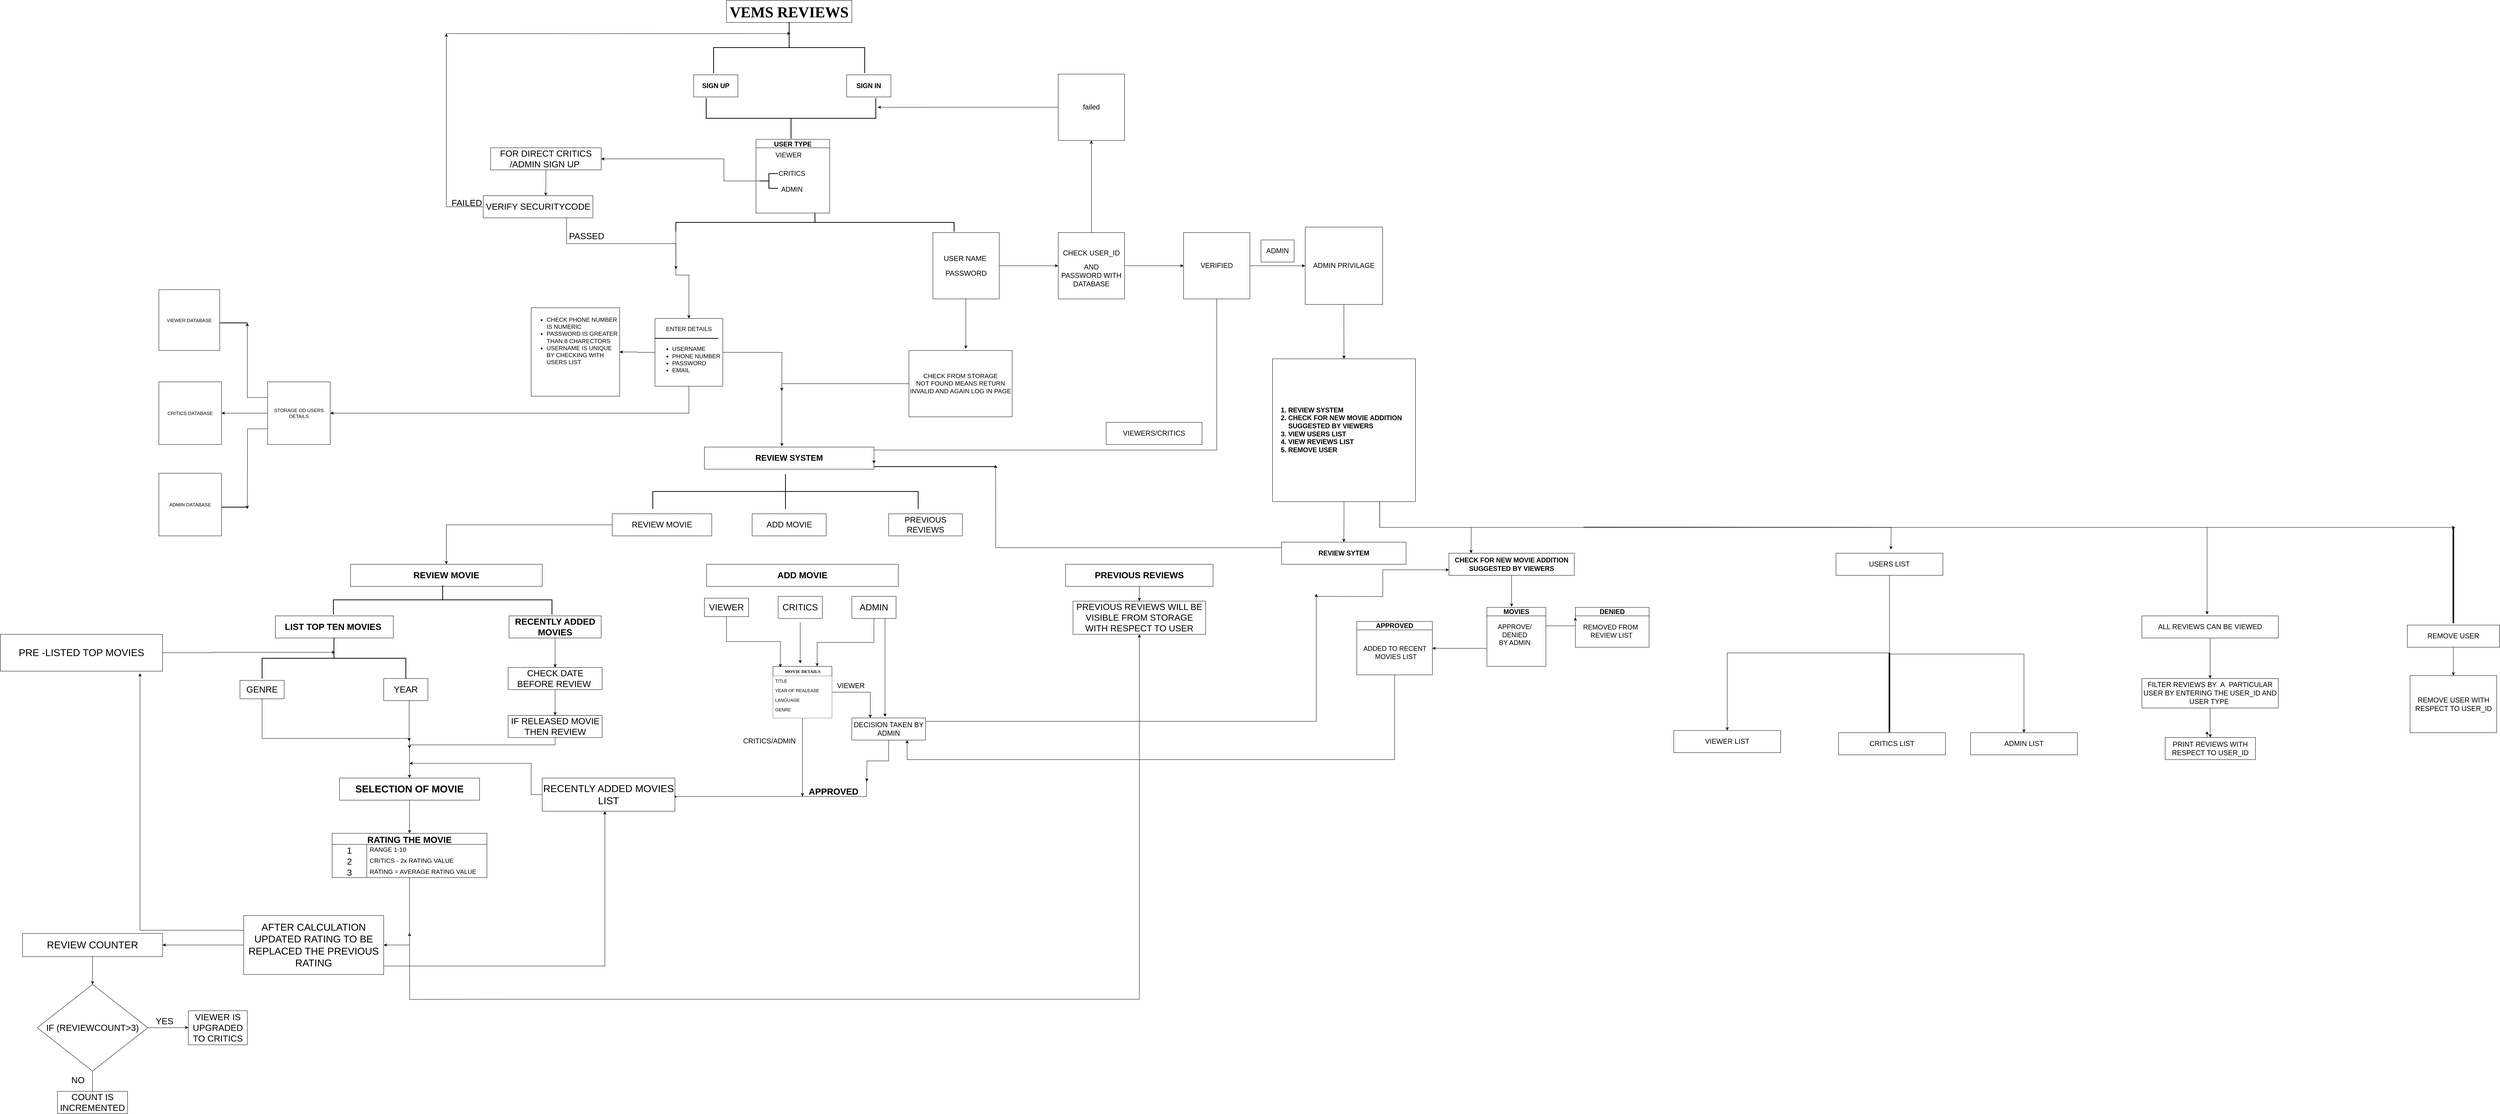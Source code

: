 <mxfile version="20.5.3" type="github">
  <diagram name="Page-1" id="9f46799a-70d6-7492-0946-bef42562c5a5">
    <mxGraphModel dx="12533" dy="7193" grid="1" gridSize="10" guides="1" tooltips="1" connect="1" arrows="1" fold="1" page="1" pageScale="1" pageWidth="1100" pageHeight="850" background="none" math="0" shadow="0">
      <root>
        <mxCell id="0" />
        <mxCell id="1" parent="0" />
        <mxCell id="SGyxiP2BheImtmJJFHSf-52" style="edgeStyle=orthogonalEdgeStyle;rounded=0;orthogonalLoop=1;jettySize=auto;html=1;entryX=0.25;entryY=0;entryDx=0;entryDy=0;fontSize=19;" edge="1" parent="1" source="78961159f06e98e8-56" target="SGyxiP2BheImtmJJFHSf-51">
          <mxGeometry relative="1" as="geometry" />
        </mxCell>
        <mxCell id="SGyxiP2BheImtmJJFHSf-59" style="edgeStyle=orthogonalEdgeStyle;rounded=0;orthogonalLoop=1;jettySize=auto;html=1;fontSize=19;" edge="1" parent="1" source="78961159f06e98e8-56">
          <mxGeometry relative="1" as="geometry">
            <mxPoint x="156" y="530" as="targetPoint" />
          </mxGeometry>
        </mxCell>
        <mxCell id="78961159f06e98e8-56" value="MOVIE DETAILS" style="swimlane;html=1;fontStyle=1;align=center;verticalAlign=top;childLayout=stackLayout;horizontal=1;startSize=26;horizontalStack=0;resizeParent=1;resizeLast=0;collapsible=1;marginBottom=0;swimlaneFillColor=#ffffff;rounded=0;shadow=0;comic=0;labelBackgroundColor=none;strokeWidth=1;fillColor=none;fontFamily=Verdana;fontSize=12" parent="1" vertex="1">
          <mxGeometry x="76" y="177" width="160" height="140" as="geometry" />
        </mxCell>
        <mxCell id="78961159f06e98e8-58" value="TITLE" style="text;html=1;align=left;verticalAlign=top;spacingLeft=4;spacingRight=4;whiteSpace=wrap;overflow=hidden;rotatable=0;points=[[0,0.5],[1,0.5]];portConstraint=eastwest;fillColor=default;" parent="78961159f06e98e8-56" vertex="1">
          <mxGeometry y="26" width="160" height="26" as="geometry" />
        </mxCell>
        <mxCell id="78961159f06e98e8-57" value="YEAR OF REALEASE" style="text;html=1;align=left;verticalAlign=top;spacingLeft=4;spacingRight=4;whiteSpace=wrap;overflow=hidden;rotatable=0;points=[[0,0.5],[1,0.5]];portConstraint=eastwest;fillColor=default;" parent="78961159f06e98e8-56" vertex="1">
          <mxGeometry y="52" width="160" height="26" as="geometry" />
        </mxCell>
        <mxCell id="78961159f06e98e8-59" value="LANGUAGE" style="text;html=1;align=left;verticalAlign=top;spacingLeft=4;spacingRight=4;whiteSpace=wrap;overflow=hidden;rotatable=0;points=[[0,0.5],[1,0.5]];portConstraint=eastwest;fillColor=default;" parent="78961159f06e98e8-56" vertex="1">
          <mxGeometry y="78" width="160" height="26" as="geometry" />
        </mxCell>
        <mxCell id="78961159f06e98e8-61" value="GENRE" style="text;html=1;align=left;verticalAlign=top;spacingLeft=4;spacingRight=4;whiteSpace=wrap;overflow=hidden;rotatable=0;points=[[0,0.5],[1,0.5]];portConstraint=eastwest;fillColor=default;" parent="78961159f06e98e8-56" vertex="1">
          <mxGeometry y="104" width="160" height="36" as="geometry" />
        </mxCell>
        <mxCell id="sYFY0Qu50lyam46HtcYW-1" value="&lt;font face=&quot;Times New Roman&quot;&gt;&lt;span style=&quot;font-size: 46px;&quot;&gt;&lt;b style=&quot;font-size: 41px;&quot;&gt;VEMS REVIEWS&lt;/b&gt;&lt;/span&gt;&lt;/font&gt;" style="rounded=0;whiteSpace=wrap;html=1;" parent="1" vertex="1">
          <mxGeometry x="-50" y="-1630" width="340" height="60" as="geometry" />
        </mxCell>
        <mxCell id="7-WyZozxblj0V6aCR82g-1" value="&lt;h2&gt;SIGN UP&lt;/h2&gt;" style="rounded=0;whiteSpace=wrap;html=1;" parent="1" vertex="1">
          <mxGeometry x="-139" y="-1428" width="120" height="60" as="geometry" />
        </mxCell>
        <mxCell id="7-WyZozxblj0V6aCR82g-2" value="&lt;b&gt;&lt;font style=&quot;font-size: 18px;&quot;&gt;SIGN IN&lt;/font&gt;&lt;/b&gt;" style="rounded=0;whiteSpace=wrap;html=1;" parent="1" vertex="1">
          <mxGeometry x="276" y="-1428" width="120" height="60" as="geometry" />
        </mxCell>
        <mxCell id="KuA1bhgB0br6CfQzRi4M-9" value="" style="edgeStyle=orthogonalEdgeStyle;rounded=0;orthogonalLoop=1;jettySize=auto;html=1;" parent="1" source="7-WyZozxblj0V6aCR82g-3" target="KuA1bhgB0br6CfQzRi4M-8" edge="1">
          <mxGeometry relative="1" as="geometry" />
        </mxCell>
        <mxCell id="KuA1bhgB0br6CfQzRi4M-63" style="edgeStyle=orthogonalEdgeStyle;rounded=0;orthogonalLoop=1;jettySize=auto;html=1;fontFamily=Helvetica;fontSize=24;" parent="1" source="7-WyZozxblj0V6aCR82g-3" edge="1">
          <mxGeometry relative="1" as="geometry">
            <mxPoint x="100" y="-570" as="targetPoint" />
          </mxGeometry>
        </mxCell>
        <mxCell id="SGyxiP2BheImtmJJFHSf-80" style="edgeStyle=orthogonalEdgeStyle;rounded=0;orthogonalLoop=1;jettySize=auto;html=1;exitX=0.5;exitY=1;exitDx=0;exitDy=0;fontSize=19;" edge="1" parent="1" source="7-WyZozxblj0V6aCR82g-3" target="SGyxiP2BheImtmJJFHSf-79">
          <mxGeometry relative="1" as="geometry" />
        </mxCell>
        <mxCell id="7-WyZozxblj0V6aCR82g-3" value="&lt;font style=&quot;font-size: 16px;&quot;&gt;ENTER DETAILS&lt;br&gt;&lt;br&gt;&lt;/font&gt;&lt;div style=&quot;text-align: left; font-size: 16px;&quot;&gt;&lt;ul style=&quot;&quot;&gt;&lt;li style=&quot;&quot;&gt;&lt;span style=&quot;background-color: initial;&quot;&gt;&lt;font style=&quot;font-size: 16px;&quot;&gt;USERNAME&lt;/font&gt;&lt;/span&gt;&lt;/li&gt;&lt;li style=&quot;&quot;&gt;&lt;span style=&quot;background-color: initial;&quot;&gt;&lt;font style=&quot;font-size: 16px;&quot;&gt;PHONE NUMBER&lt;/font&gt;&lt;/span&gt;&lt;/li&gt;&lt;li style=&quot;&quot;&gt;&lt;span style=&quot;background-color: initial;&quot;&gt;&lt;font style=&quot;font-size: 16px;&quot;&gt;PASSWORD&lt;/font&gt;&lt;/span&gt;&lt;/li&gt;&lt;li style=&quot;&quot;&gt;&lt;span style=&quot;background-color: initial;&quot;&gt;&lt;font style=&quot;font-size: 16px;&quot;&gt;EMAIL&lt;/font&gt;&lt;/span&gt;&lt;/li&gt;&lt;/ul&gt;&lt;/div&gt;" style="whiteSpace=wrap;html=1;aspect=fixed;fontSize=13;" parent="1" vertex="1">
          <mxGeometry x="-244" y="-767" width="184" height="184" as="geometry" />
        </mxCell>
        <mxCell id="7-WyZozxblj0V6aCR82g-6" value="" style="edgeStyle=orthogonalEdgeStyle;rounded=0;orthogonalLoop=1;jettySize=auto;html=1;fontSize=13;entryX=0.551;entryY=-0.027;entryDx=0;entryDy=0;entryPerimeter=0;" parent="1" source="7-WyZozxblj0V6aCR82g-4" target="7-WyZozxblj0V6aCR82g-7" edge="1">
          <mxGeometry relative="1" as="geometry">
            <mxPoint x="390" y="-475" as="targetPoint" />
            <Array as="points">
              <mxPoint x="600" y="-707" />
            </Array>
          </mxGeometry>
        </mxCell>
        <mxCell id="SGyxiP2BheImtmJJFHSf-2" style="edgeStyle=orthogonalEdgeStyle;rounded=0;orthogonalLoop=1;jettySize=auto;html=1;exitX=1;exitY=0.5;exitDx=0;exitDy=0;" edge="1" parent="1" source="7-WyZozxblj0V6aCR82g-4" target="SGyxiP2BheImtmJJFHSf-1">
          <mxGeometry relative="1" as="geometry" />
        </mxCell>
        <mxCell id="7-WyZozxblj0V6aCR82g-4" value="&lt;h2&gt;&lt;span style=&quot;font-weight: normal;&quot;&gt;USER NAME&amp;nbsp;&lt;/span&gt;&lt;/h2&gt;&lt;h2&gt;&lt;span style=&quot;font-weight: normal;&quot;&gt;PASSWORD&lt;/span&gt;&lt;/h2&gt;" style="whiteSpace=wrap;html=1;aspect=fixed;fontSize=13;labelPosition=center;verticalLabelPosition=middle;align=center;verticalAlign=middle;" parent="1" vertex="1">
          <mxGeometry x="510" y="-1000" width="180" height="180" as="geometry" />
        </mxCell>
        <mxCell id="KuA1bhgB0br6CfQzRi4M-61" style="edgeStyle=orthogonalEdgeStyle;rounded=0;orthogonalLoop=1;jettySize=auto;html=1;exitX=0;exitY=0.5;exitDx=0;exitDy=0;fontFamily=Helvetica;fontSize=24;" parent="1" source="7-WyZozxblj0V6aCR82g-7" edge="1">
          <mxGeometry relative="1" as="geometry">
            <mxPoint x="100" y="-420" as="targetPoint" />
            <Array as="points">
              <mxPoint x="100" y="-590" />
              <mxPoint x="100" y="-420" />
            </Array>
          </mxGeometry>
        </mxCell>
        <mxCell id="7-WyZozxblj0V6aCR82g-7" value="&lt;font style=&quot;font-size: 17px;&quot;&gt;CHECK FROM STORAGE&lt;br&gt;NOT FOUND MEANS RETURN INVALID AND AGAIN LOG IN PAGE&lt;/font&gt;" style="rounded=0;whiteSpace=wrap;html=1;fontSize=13;" parent="1" vertex="1">
          <mxGeometry x="445" y="-680" width="280" height="180" as="geometry" />
        </mxCell>
        <mxCell id="7-WyZozxblj0V6aCR82g-17" value="&lt;b&gt;&lt;font style=&quot;font-size: 24px;&quot;&gt;ADD MOVIE&lt;/font&gt;&lt;/b&gt;" style="rounded=0;whiteSpace=wrap;html=1;" parent="1" vertex="1">
          <mxGeometry x="-104" y="-100" width="520" height="60" as="geometry" />
        </mxCell>
        <mxCell id="KuA1bhgB0br6CfQzRi4M-30" style="edgeStyle=orthogonalEdgeStyle;rounded=0;orthogonalLoop=1;jettySize=auto;html=1;exitX=0.5;exitY=1;exitDx=0;exitDy=0;entryX=0.126;entryY=0.017;entryDx=0;entryDy=0;entryPerimeter=0;fontFamily=Helvetica;fontSize=22;" parent="1" source="7-WyZozxblj0V6aCR82g-18" target="78961159f06e98e8-56" edge="1">
          <mxGeometry relative="1" as="geometry" />
        </mxCell>
        <mxCell id="7-WyZozxblj0V6aCR82g-18" value="VIEWER" style="rounded=0;whiteSpace=wrap;html=1;fontSize=24;" parent="1" vertex="1">
          <mxGeometry x="-110" y="-8" width="120" height="50" as="geometry" />
        </mxCell>
        <mxCell id="7-WyZozxblj0V6aCR82g-45" value="USER TYPE" style="swimlane;fontSize=18;" parent="1" vertex="1">
          <mxGeometry x="30" y="-1253" width="200" height="200" as="geometry" />
        </mxCell>
        <mxCell id="7-WyZozxblj0V6aCR82g-47" value="VIEWER" style="text;html=1;align=center;verticalAlign=middle;resizable=0;points=[];autosize=1;strokeColor=none;fillColor=none;fontSize=18;" parent="7-WyZozxblj0V6aCR82g-45" vertex="1">
          <mxGeometry x="43" y="23" width="90" height="40" as="geometry" />
        </mxCell>
        <mxCell id="7-WyZozxblj0V6aCR82g-48" value="CRITICS&lt;br&gt;&lt;br&gt;ADMIN" style="text;html=1;align=center;verticalAlign=middle;resizable=0;points=[];autosize=1;strokeColor=none;fillColor=none;fontSize=18;" parent="7-WyZozxblj0V6aCR82g-45" vertex="1">
          <mxGeometry x="47" y="75" width="100" height="80" as="geometry" />
        </mxCell>
        <mxCell id="KuA1bhgB0br6CfQzRi4M-170" value="" style="strokeWidth=2;html=1;shape=mxgraph.flowchart.annotation_2;align=left;labelPosition=right;pointerEvents=1;fontFamily=Helvetica;fontSize=24;" parent="7-WyZozxblj0V6aCR82g-45" vertex="1">
          <mxGeometry x="10" y="93" width="50" height="40" as="geometry" />
        </mxCell>
        <mxCell id="KuA1bhgB0br6CfQzRi4M-3" value="" style="strokeWidth=2;html=1;shape=mxgraph.flowchart.annotation_2;align=left;labelPosition=right;pointerEvents=1;rotation=90;" parent="1" vertex="1">
          <mxGeometry x="50.5" y="-1707" width="139" height="410" as="geometry" />
        </mxCell>
        <mxCell id="KuA1bhgB0br6CfQzRi4M-7" value="" style="line;strokeWidth=2;html=1;" parent="1" vertex="1">
          <mxGeometry x="-245" y="-718" width="173" height="10" as="geometry" />
        </mxCell>
        <mxCell id="KuA1bhgB0br6CfQzRi4M-8" value="&lt;ul style=&quot;font-size: 16px;&quot;&gt;&lt;li&gt;CHECK PHONE NUMBER IS NUMERIC&lt;/li&gt;&lt;li&gt;PASSWORD IS GREATER THAN 8 CHARECTORS&lt;/li&gt;&lt;li&gt;USERNAME IS UNIQUE BY CHECKING WITH USERS LIST&lt;/li&gt;&lt;/ul&gt;" style="whiteSpace=wrap;html=1;aspect=fixed;fontSize=13;align=left;verticalAlign=top;" parent="1" vertex="1">
          <mxGeometry x="-580" y="-796" width="240" height="240" as="geometry" />
        </mxCell>
        <mxCell id="KuA1bhgB0br6CfQzRi4M-12" value="&lt;font style=&quot;font-size: 22px;&quot;&gt;&lt;b&gt;REVIEW SYSTEM&lt;/b&gt;&lt;/font&gt;" style="rounded=0;whiteSpace=wrap;html=1;fontFamily=Helvetica;" parent="1" vertex="1">
          <mxGeometry x="-110" y="-418" width="460" height="60" as="geometry" />
        </mxCell>
        <mxCell id="KuA1bhgB0br6CfQzRi4M-13" value="PREVIOUS REVIEWS" style="rounded=0;whiteSpace=wrap;html=1;fontFamily=Helvetica;fontSize=22;" parent="1" vertex="1">
          <mxGeometry x="390" y="-237" width="200" height="60" as="geometry" />
        </mxCell>
        <mxCell id="KuA1bhgB0br6CfQzRi4M-14" value="ADD MOVIE" style="rounded=0;whiteSpace=wrap;html=1;fontFamily=Helvetica;fontSize=22;" parent="1" vertex="1">
          <mxGeometry x="19.5" y="-237" width="201" height="60" as="geometry" />
        </mxCell>
        <mxCell id="KuA1bhgB0br6CfQzRi4M-66" style="edgeStyle=orthogonalEdgeStyle;rounded=0;orthogonalLoop=1;jettySize=auto;html=1;entryX=0.5;entryY=0;entryDx=0;entryDy=0;fontFamily=Helvetica;fontSize=24;" parent="1" source="KuA1bhgB0br6CfQzRi4M-15" target="KuA1bhgB0br6CfQzRi4M-51" edge="1">
          <mxGeometry relative="1" as="geometry" />
        </mxCell>
        <mxCell id="KuA1bhgB0br6CfQzRi4M-15" value="REVIEW MOVIE" style="rounded=0;whiteSpace=wrap;html=1;fontFamily=Helvetica;fontSize=22;" parent="1" vertex="1">
          <mxGeometry x="-360" y="-237" width="270" height="60" as="geometry" />
        </mxCell>
        <mxCell id="KuA1bhgB0br6CfQzRi4M-29" style="edgeStyle=orthogonalEdgeStyle;rounded=0;orthogonalLoop=1;jettySize=auto;html=1;fontFamily=Helvetica;fontSize=22;" parent="1" edge="1">
          <mxGeometry relative="1" as="geometry">
            <mxPoint x="150" y="57" as="sourcePoint" />
            <mxPoint x="150" y="169" as="targetPoint" />
          </mxGeometry>
        </mxCell>
        <mxCell id="KuA1bhgB0br6CfQzRi4M-22" value="CRITICS" style="whiteSpace=wrap;html=1;fontSize=24;rounded=0;" parent="1" vertex="1">
          <mxGeometry x="90" y="-13" width="120" height="60" as="geometry" />
        </mxCell>
        <mxCell id="KuA1bhgB0br6CfQzRi4M-31" style="edgeStyle=orthogonalEdgeStyle;rounded=0;orthogonalLoop=1;jettySize=auto;html=1;exitX=0.5;exitY=1;exitDx=0;exitDy=0;entryX=0.75;entryY=0;entryDx=0;entryDy=0;fontFamily=Helvetica;fontSize=22;" parent="1" source="KuA1bhgB0br6CfQzRi4M-24" target="78961159f06e98e8-56" edge="1">
          <mxGeometry relative="1" as="geometry" />
        </mxCell>
        <mxCell id="KuA1bhgB0br6CfQzRi4M-35" style="edgeStyle=orthogonalEdgeStyle;rounded=0;orthogonalLoop=1;jettySize=auto;html=1;exitX=0.75;exitY=1;exitDx=0;exitDy=0;fontFamily=Helvetica;fontSize=22;" parent="1" source="KuA1bhgB0br6CfQzRi4M-24" edge="1">
          <mxGeometry relative="1" as="geometry">
            <mxPoint x="380" y="85" as="sourcePoint" />
            <mxPoint x="380" y="314" as="targetPoint" />
          </mxGeometry>
        </mxCell>
        <mxCell id="KuA1bhgB0br6CfQzRi4M-24" value="ADMIN" style="whiteSpace=wrap;html=1;fontSize=24;rounded=0;" parent="1" vertex="1">
          <mxGeometry x="290" y="-13" width="120" height="60" as="geometry" />
        </mxCell>
        <mxCell id="KuA1bhgB0br6CfQzRi4M-128" style="edgeStyle=orthogonalEdgeStyle;rounded=0;orthogonalLoop=1;jettySize=auto;html=1;exitX=0.5;exitY=1;exitDx=0;exitDy=0;fontFamily=Helvetica;fontSize=27;entryX=1;entryY=0.5;entryDx=0;entryDy=0;" parent="1" target="KuA1bhgB0br6CfQzRi4M-102" edge="1">
          <mxGeometry relative="1" as="geometry">
            <mxPoint x="-140" y="490" as="targetPoint" />
            <Array as="points">
              <mxPoint x="330" y="530" />
              <mxPoint x="-190" y="530" />
            </Array>
            <mxPoint x="330" y="482" as="sourcePoint" />
          </mxGeometry>
        </mxCell>
        <mxCell id="KuA1bhgB0br6CfQzRi4M-45" value="APPROVED" style="text;strokeColor=none;fillColor=none;html=1;fontSize=24;fontStyle=1;verticalAlign=middle;align=center;fontFamily=Helvetica;" parent="1" vertex="1">
          <mxGeometry x="190" y="497" width="100" height="40" as="geometry" />
        </mxCell>
        <mxCell id="KuA1bhgB0br6CfQzRi4M-51" value="&lt;span style=&quot;font-size: 24px;&quot;&gt;&lt;b&gt;REVIEW MOVIE&lt;/b&gt;&lt;/span&gt;" style="rounded=0;whiteSpace=wrap;html=1;" parent="1" vertex="1">
          <mxGeometry x="-1070" y="-100" width="520" height="60" as="geometry" />
        </mxCell>
        <mxCell id="KuA1bhgB0br6CfQzRi4M-93" style="edgeStyle=orthogonalEdgeStyle;rounded=0;orthogonalLoop=1;jettySize=auto;html=1;exitX=0.5;exitY=1;exitDx=0;exitDy=0;entryX=0.5;entryY=0;entryDx=0;entryDy=0;fontFamily=Helvetica;fontSize=27;" parent="1" source="KuA1bhgB0br6CfQzRi4M-52" target="KuA1bhgB0br6CfQzRi4M-92" edge="1">
          <mxGeometry relative="1" as="geometry" />
        </mxCell>
        <mxCell id="KuA1bhgB0br6CfQzRi4M-52" value="GENRE" style="rounded=0;whiteSpace=wrap;html=1;fontSize=24;" parent="1" vertex="1">
          <mxGeometry x="-1370" y="215" width="120" height="50" as="geometry" />
        </mxCell>
        <mxCell id="KuA1bhgB0br6CfQzRi4M-95" style="edgeStyle=orthogonalEdgeStyle;rounded=0;orthogonalLoop=1;jettySize=auto;html=1;exitX=0.5;exitY=1;exitDx=0;exitDy=0;fontFamily=Helvetica;fontSize=27;" parent="1" edge="1">
          <mxGeometry relative="1" as="geometry">
            <mxPoint x="-911" y="270" as="sourcePoint" />
            <mxPoint x="-911" y="380" as="targetPoint" />
          </mxGeometry>
        </mxCell>
        <mxCell id="KuA1bhgB0br6CfQzRi4M-53" value="YEAR" style="whiteSpace=wrap;html=1;fontSize=24;rounded=0;" parent="1" vertex="1">
          <mxGeometry x="-980" y="210" width="120" height="60" as="geometry" />
        </mxCell>
        <mxCell id="KuA1bhgB0br6CfQzRi4M-69" value="" style="edgeStyle=orthogonalEdgeStyle;rounded=0;orthogonalLoop=1;jettySize=auto;html=1;fontFamily=Helvetica;fontSize=24;" parent="1" source="KuA1bhgB0br6CfQzRi4M-54" target="KuA1bhgB0br6CfQzRi4M-68" edge="1">
          <mxGeometry relative="1" as="geometry" />
        </mxCell>
        <mxCell id="KuA1bhgB0br6CfQzRi4M-54" value="&lt;b&gt;RECENTLY ADDED MOVIES&lt;/b&gt;" style="whiteSpace=wrap;html=1;fontSize=24;rounded=0;" parent="1" vertex="1">
          <mxGeometry x="-640" y="40" width="250" height="60" as="geometry" />
        </mxCell>
        <mxCell id="KuA1bhgB0br6CfQzRi4M-55" value="&lt;font size=&quot;1&quot; style=&quot;&quot;&gt;&lt;b style=&quot;font-size: 24px;&quot;&gt;LIST TOP TEN MOVIES&amp;nbsp;&lt;/b&gt;&lt;/font&gt;" style="rounded=0;whiteSpace=wrap;html=1;fontFamily=Helvetica;fontSize=18;align=center;" parent="1" vertex="1">
          <mxGeometry x="-1274" y="40" width="320" height="60" as="geometry" />
        </mxCell>
        <mxCell id="KuA1bhgB0br6CfQzRi4M-56" value="" style="strokeWidth=2;html=1;shape=mxgraph.flowchart.annotation_2;align=left;labelPosition=right;pointerEvents=1;fontFamily=Helvetica;fontSize=24;rotation=90;" parent="1" vertex="1">
          <mxGeometry x="-1170" y="-40" width="110" height="390" as="geometry" />
        </mxCell>
        <mxCell id="KuA1bhgB0br6CfQzRi4M-57" value="" style="strokeWidth=2;html=1;shape=mxgraph.flowchart.annotation_2;align=left;labelPosition=right;pointerEvents=1;fontFamily=Helvetica;fontSize=24;rotation=-90;" parent="1" vertex="1">
          <mxGeometry x="70" y="-1540" width="110" height="460" as="geometry" />
        </mxCell>
        <mxCell id="KuA1bhgB0br6CfQzRi4M-160" style="edgeStyle=orthogonalEdgeStyle;rounded=0;orthogonalLoop=1;jettySize=auto;html=1;exitX=1;exitY=1;exitDx=0;exitDy=0;exitPerimeter=0;entryX=0.5;entryY=0;entryDx=0;entryDy=0;shadow=0;fontFamily=Helvetica;fontSize=24;" parent="1" source="KuA1bhgB0br6CfQzRi4M-59" target="7-WyZozxblj0V6aCR82g-3" edge="1">
          <mxGeometry relative="1" as="geometry" />
        </mxCell>
        <mxCell id="KuA1bhgB0br6CfQzRi4M-59" value="" style="strokeWidth=2;html=1;shape=mxgraph.flowchart.annotation_2;align=left;labelPosition=right;pointerEvents=1;fontFamily=Helvetica;fontSize=24;rotation=90;" parent="1" vertex="1">
          <mxGeometry x="165" y="-1405" width="50" height="755" as="geometry" />
        </mxCell>
        <mxCell id="KuA1bhgB0br6CfQzRi4M-64" value="" style="strokeWidth=2;html=1;shape=mxgraph.flowchart.annotation_2;align=left;labelPosition=right;pointerEvents=1;fontFamily=Helvetica;fontSize=24;rotation=90;" parent="1" vertex="1">
          <mxGeometry x="62.5" y="-657.5" width="95" height="720" as="geometry" />
        </mxCell>
        <mxCell id="KuA1bhgB0br6CfQzRi4M-65" value="" style="line;strokeWidth=2;direction=south;html=1;fontFamily=Helvetica;fontSize=24;" parent="1" vertex="1">
          <mxGeometry x="105" y="-310" width="10" height="60" as="geometry" />
        </mxCell>
        <mxCell id="KuA1bhgB0br6CfQzRi4M-67" value="" style="strokeWidth=2;html=1;shape=mxgraph.flowchart.annotation_2;align=left;labelPosition=right;pointerEvents=1;fontFamily=Helvetica;fontSize=24;rotation=90;" parent="1" vertex="1">
          <mxGeometry x="-860" y="-300" width="80" height="593" as="geometry" />
        </mxCell>
        <mxCell id="KuA1bhgB0br6CfQzRi4M-71" value="" style="edgeStyle=orthogonalEdgeStyle;rounded=0;orthogonalLoop=1;jettySize=auto;html=1;fontFamily=Helvetica;fontSize=24;" parent="1" source="KuA1bhgB0br6CfQzRi4M-68" target="KuA1bhgB0br6CfQzRi4M-70" edge="1">
          <mxGeometry relative="1" as="geometry" />
        </mxCell>
        <mxCell id="KuA1bhgB0br6CfQzRi4M-68" value="CHECK DATE BEFORE REVIEW&amp;nbsp;" style="whiteSpace=wrap;html=1;fontSize=24;rounded=0;" parent="1" vertex="1">
          <mxGeometry x="-642.5" y="180" width="255" height="60" as="geometry" />
        </mxCell>
        <mxCell id="KuA1bhgB0br6CfQzRi4M-97" style="edgeStyle=orthogonalEdgeStyle;rounded=0;orthogonalLoop=1;jettySize=auto;html=1;exitX=0.5;exitY=1;exitDx=0;exitDy=0;fontFamily=Helvetica;fontSize=27;" parent="1" source="KuA1bhgB0br6CfQzRi4M-70" edge="1">
          <mxGeometry relative="1" as="geometry">
            <mxPoint x="-910" y="400" as="targetPoint" />
            <Array as="points">
              <mxPoint x="-515" y="390" />
              <mxPoint x="-910" y="390" />
            </Array>
          </mxGeometry>
        </mxCell>
        <mxCell id="KuA1bhgB0br6CfQzRi4M-70" value="IF RELEASED MOVIE THEN REVIEW" style="whiteSpace=wrap;html=1;fontSize=24;rounded=0;" parent="1" vertex="1">
          <mxGeometry x="-642.5" y="310" width="255" height="60" as="geometry" />
        </mxCell>
        <mxCell id="KuA1bhgB0br6CfQzRi4M-114" style="edgeStyle=orthogonalEdgeStyle;rounded=0;orthogonalLoop=1;jettySize=auto;html=1;fontFamily=Helvetica;fontSize=27;entryX=1;entryY=0.5;entryDx=0;entryDy=0;" parent="1" source="KuA1bhgB0br6CfQzRi4M-82" target="KuA1bhgB0br6CfQzRi4M-103" edge="1">
          <mxGeometry relative="1" as="geometry">
            <mxPoint x="-960" y="980" as="targetPoint" />
          </mxGeometry>
        </mxCell>
        <mxCell id="KuA1bhgB0br6CfQzRi4M-82" value="RATING THE MOVIE" style="shape=table;startSize=30;container=1;collapsible=0;childLayout=tableLayout;fixedRows=1;rowLines=0;fontStyle=1;fontFamily=Helvetica;fontSize=24;" parent="1" vertex="1">
          <mxGeometry x="-1120" y="630" width="420" height="120" as="geometry" />
        </mxCell>
        <mxCell id="KuA1bhgB0br6CfQzRi4M-83" value="" style="shape=tableRow;horizontal=0;startSize=0;swimlaneHead=0;swimlaneBody=0;top=0;left=0;bottom=0;right=0;collapsible=0;dropTarget=0;fillColor=none;points=[[0,0.5],[1,0.5]];portConstraint=eastwest;fontFamily=Helvetica;fontSize=24;" parent="KuA1bhgB0br6CfQzRi4M-82" vertex="1">
          <mxGeometry y="30" width="420" height="30" as="geometry" />
        </mxCell>
        <mxCell id="KuA1bhgB0br6CfQzRi4M-84" value="1" style="shape=partialRectangle;html=1;whiteSpace=wrap;connectable=0;fillColor=none;top=0;left=0;bottom=0;right=0;overflow=hidden;pointerEvents=1;fontFamily=Helvetica;fontSize=24;" parent="KuA1bhgB0br6CfQzRi4M-83" vertex="1">
          <mxGeometry width="94" height="30" as="geometry">
            <mxRectangle width="94" height="30" as="alternateBounds" />
          </mxGeometry>
        </mxCell>
        <mxCell id="KuA1bhgB0br6CfQzRi4M-85" value="RANGE 1-10" style="shape=partialRectangle;html=1;whiteSpace=wrap;connectable=0;fillColor=none;top=0;left=0;bottom=0;right=0;align=left;spacingLeft=6;overflow=hidden;fontFamily=Helvetica;fontSize=17;" parent="KuA1bhgB0br6CfQzRi4M-83" vertex="1">
          <mxGeometry x="94" width="326" height="30" as="geometry">
            <mxRectangle width="326" height="30" as="alternateBounds" />
          </mxGeometry>
        </mxCell>
        <mxCell id="KuA1bhgB0br6CfQzRi4M-86" value="" style="shape=tableRow;horizontal=0;startSize=0;swimlaneHead=0;swimlaneBody=0;top=0;left=0;bottom=0;right=0;collapsible=0;dropTarget=0;fillColor=none;points=[[0,0.5],[1,0.5]];portConstraint=eastwest;fontFamily=Helvetica;fontSize=24;" parent="KuA1bhgB0br6CfQzRi4M-82" vertex="1">
          <mxGeometry y="60" width="420" height="30" as="geometry" />
        </mxCell>
        <mxCell id="KuA1bhgB0br6CfQzRi4M-87" value="2" style="shape=partialRectangle;html=1;whiteSpace=wrap;connectable=0;fillColor=none;top=0;left=0;bottom=0;right=0;overflow=hidden;fontFamily=Helvetica;fontSize=24;" parent="KuA1bhgB0br6CfQzRi4M-86" vertex="1">
          <mxGeometry width="94" height="30" as="geometry">
            <mxRectangle width="94" height="30" as="alternateBounds" />
          </mxGeometry>
        </mxCell>
        <mxCell id="KuA1bhgB0br6CfQzRi4M-88" value="CRITICS - 2x RATING VALUE" style="shape=partialRectangle;html=1;whiteSpace=wrap;connectable=0;fillColor=none;top=0;left=0;bottom=0;right=0;align=left;spacingLeft=6;overflow=hidden;fontFamily=Helvetica;fontSize=17;" parent="KuA1bhgB0br6CfQzRi4M-86" vertex="1">
          <mxGeometry x="94" width="326" height="30" as="geometry">
            <mxRectangle width="326" height="30" as="alternateBounds" />
          </mxGeometry>
        </mxCell>
        <mxCell id="KuA1bhgB0br6CfQzRi4M-89" value="" style="shape=tableRow;horizontal=0;startSize=0;swimlaneHead=0;swimlaneBody=0;top=0;left=0;bottom=0;right=0;collapsible=0;dropTarget=0;fillColor=none;points=[[0,0.5],[1,0.5]];portConstraint=eastwest;fontFamily=Helvetica;fontSize=24;" parent="KuA1bhgB0br6CfQzRi4M-82" vertex="1">
          <mxGeometry y="90" width="420" height="30" as="geometry" />
        </mxCell>
        <mxCell id="KuA1bhgB0br6CfQzRi4M-90" value="3" style="shape=partialRectangle;html=1;whiteSpace=wrap;connectable=0;fillColor=none;top=0;left=0;bottom=0;right=0;overflow=hidden;fontFamily=Helvetica;fontSize=24;" parent="KuA1bhgB0br6CfQzRi4M-89" vertex="1">
          <mxGeometry width="94" height="30" as="geometry">
            <mxRectangle width="94" height="30" as="alternateBounds" />
          </mxGeometry>
        </mxCell>
        <mxCell id="KuA1bhgB0br6CfQzRi4M-91" value="RATING = AVERAGE RATING VALUE" style="shape=partialRectangle;html=1;whiteSpace=wrap;connectable=0;fillColor=none;top=0;left=0;bottom=0;right=0;align=left;spacingLeft=6;overflow=hidden;fontFamily=Helvetica;fontSize=17;" parent="KuA1bhgB0br6CfQzRi4M-89" vertex="1">
          <mxGeometry x="94" width="326" height="30" as="geometry">
            <mxRectangle width="326" height="30" as="alternateBounds" />
          </mxGeometry>
        </mxCell>
        <mxCell id="KuA1bhgB0br6CfQzRi4M-98" style="edgeStyle=orthogonalEdgeStyle;rounded=0;orthogonalLoop=1;jettySize=auto;html=1;exitX=0.5;exitY=1;exitDx=0;exitDy=0;entryX=0.5;entryY=0;entryDx=0;entryDy=0;fontFamily=Helvetica;fontSize=27;" parent="1" source="KuA1bhgB0br6CfQzRi4M-92" target="KuA1bhgB0br6CfQzRi4M-82" edge="1">
          <mxGeometry relative="1" as="geometry" />
        </mxCell>
        <mxCell id="KuA1bhgB0br6CfQzRi4M-92" value="&lt;b&gt;&lt;font style=&quot;font-size: 27px;&quot;&gt;SELECTION OF MOVIE&lt;/font&gt;&lt;/b&gt;" style="rounded=0;whiteSpace=wrap;html=1;fontFamily=Helvetica;fontSize=19;" parent="1" vertex="1">
          <mxGeometry x="-1100" y="480" width="380" height="60" as="geometry" />
        </mxCell>
        <mxCell id="KuA1bhgB0br6CfQzRi4M-101" style="edgeStyle=orthogonalEdgeStyle;rounded=0;orthogonalLoop=1;jettySize=auto;html=1;exitX=1;exitY=0.5;exitDx=0;exitDy=0;entryX=0.352;entryY=0.492;entryDx=0;entryDy=0;entryPerimeter=0;fontFamily=Helvetica;fontSize=27;" parent="1" source="KuA1bhgB0br6CfQzRi4M-100" target="KuA1bhgB0br6CfQzRi4M-56" edge="1">
          <mxGeometry relative="1" as="geometry" />
        </mxCell>
        <mxCell id="KuA1bhgB0br6CfQzRi4M-100" value="PRE -LISTED TOP MOVIES" style="rounded=0;whiteSpace=wrap;html=1;fontFamily=Helvetica;fontSize=27;" parent="1" vertex="1">
          <mxGeometry x="-2020" y="90" width="440" height="100" as="geometry" />
        </mxCell>
        <mxCell id="KuA1bhgB0br6CfQzRi4M-122" style="edgeStyle=orthogonalEdgeStyle;rounded=0;orthogonalLoop=1;jettySize=auto;html=1;exitX=0;exitY=0.5;exitDx=0;exitDy=0;fontFamily=Helvetica;fontSize=27;shadow=0;" parent="1" source="KuA1bhgB0br6CfQzRi4M-102" edge="1">
          <mxGeometry relative="1" as="geometry">
            <mxPoint x="-910" y="440" as="targetPoint" />
            <Array as="points">
              <mxPoint x="-580" y="525" />
              <mxPoint x="-580" y="440" />
            </Array>
          </mxGeometry>
        </mxCell>
        <mxCell id="KuA1bhgB0br6CfQzRi4M-102" value="RECENTLY ADDED MOVIES LIST" style="rounded=0;whiteSpace=wrap;html=1;fontFamily=Helvetica;fontSize=27;" parent="1" vertex="1">
          <mxGeometry x="-550" y="480" width="360" height="90" as="geometry" />
        </mxCell>
        <mxCell id="KuA1bhgB0br6CfQzRi4M-116" style="edgeStyle=orthogonalEdgeStyle;rounded=0;orthogonalLoop=1;jettySize=auto;html=1;exitX=1;exitY=0.5;exitDx=0;exitDy=0;fontFamily=Helvetica;fontSize=27;" parent="1" source="KuA1bhgB0br6CfQzRi4M-103" edge="1">
          <mxGeometry relative="1" as="geometry">
            <mxPoint x="-1360" y="928" as="sourcePoint" />
            <mxPoint x="-380" y="570" as="targetPoint" />
            <Array as="points">
              <mxPoint x="-980" y="990" />
              <mxPoint x="-380" y="990" />
            </Array>
          </mxGeometry>
        </mxCell>
        <mxCell id="KuA1bhgB0br6CfQzRi4M-118" style="edgeStyle=orthogonalEdgeStyle;rounded=0;orthogonalLoop=1;jettySize=auto;html=1;exitX=0;exitY=0.25;exitDx=0;exitDy=0;fontFamily=Helvetica;fontSize=27;entryX=0.861;entryY=1.056;entryDx=0;entryDy=0;entryPerimeter=0;" parent="1" source="KuA1bhgB0br6CfQzRi4M-103" target="KuA1bhgB0br6CfQzRi4M-100" edge="1">
          <mxGeometry relative="1" as="geometry">
            <mxPoint x="-1610" y="360" as="targetPoint" />
          </mxGeometry>
        </mxCell>
        <mxCell id="KuA1bhgB0br6CfQzRi4M-138" style="edgeStyle=orthogonalEdgeStyle;rounded=0;orthogonalLoop=1;jettySize=auto;html=1;exitX=0;exitY=0.5;exitDx=0;exitDy=0;shadow=0;fontFamily=Helvetica;fontSize=24;" parent="1" source="KuA1bhgB0br6CfQzRi4M-103" target="KuA1bhgB0br6CfQzRi4M-137" edge="1">
          <mxGeometry relative="1" as="geometry" />
        </mxCell>
        <mxCell id="KuA1bhgB0br6CfQzRi4M-103" value="AFTER CALCULATION UPDATED RATING TO BE REPLACED THE PREVIOUS RATING" style="rounded=0;whiteSpace=wrap;html=1;fontFamily=Helvetica;fontSize=27;" parent="1" vertex="1">
          <mxGeometry x="-1360" y="853" width="380" height="160" as="geometry" />
        </mxCell>
        <mxCell id="KuA1bhgB0br6CfQzRi4M-131" style="edgeStyle=orthogonalEdgeStyle;rounded=0;orthogonalLoop=1;jettySize=auto;html=1;exitX=0.5;exitY=1;exitDx=0;exitDy=0;entryX=0.5;entryY=0;entryDx=0;entryDy=0;shadow=0;fontFamily=Helvetica;fontSize=24;" parent="1" source="KuA1bhgB0br6CfQzRi4M-129" target="KuA1bhgB0br6CfQzRi4M-130" edge="1">
          <mxGeometry relative="1" as="geometry" />
        </mxCell>
        <mxCell id="KuA1bhgB0br6CfQzRi4M-129" value="&lt;font size=&quot;1&quot; style=&quot;&quot;&gt;&lt;b style=&quot;font-size: 24px;&quot;&gt;PREVIOUS REVIEWS&lt;/b&gt;&lt;/font&gt;" style="rounded=0;whiteSpace=wrap;html=1;" parent="1" vertex="1">
          <mxGeometry x="870" y="-100" width="400" height="60" as="geometry" />
        </mxCell>
        <mxCell id="KuA1bhgB0br6CfQzRi4M-130" value="PREVIOUS REVIEWS WILL BE VISIBLE FROM STORAGE WITH RESPECT TO USER" style="rounded=0;whiteSpace=wrap;html=1;fontFamily=Helvetica;fontSize=24;" parent="1" vertex="1">
          <mxGeometry x="890" width="360" height="90" as="geometry" />
        </mxCell>
        <mxCell id="KuA1bhgB0br6CfQzRi4M-135" style="edgeStyle=orthogonalEdgeStyle;rounded=0;orthogonalLoop=1;jettySize=auto;html=1;exitX=0;exitY=0.5;exitDx=0;exitDy=0;shadow=0;fontFamily=Helvetica;fontSize=24;" parent="1" edge="1">
          <mxGeometry relative="1" as="geometry">
            <mxPoint x="-600" y="1080" as="sourcePoint" />
            <mxPoint x="-910" y="900" as="targetPoint" />
          </mxGeometry>
        </mxCell>
        <mxCell id="KuA1bhgB0br6CfQzRi4M-136" style="edgeStyle=orthogonalEdgeStyle;rounded=0;orthogonalLoop=1;jettySize=auto;html=1;entryX=0.5;entryY=1;entryDx=0;entryDy=0;shadow=0;fontFamily=Helvetica;fontSize=24;" parent="1" target="KuA1bhgB0br6CfQzRi4M-130" edge="1">
          <mxGeometry relative="1" as="geometry">
            <mxPoint x="-610" y="1080" as="sourcePoint" />
            <Array as="points">
              <mxPoint x="1070" y="1080" />
            </Array>
          </mxGeometry>
        </mxCell>
        <mxCell id="KuA1bhgB0br6CfQzRi4M-140" style="edgeStyle=orthogonalEdgeStyle;rounded=0;orthogonalLoop=1;jettySize=auto;html=1;exitX=0.5;exitY=1;exitDx=0;exitDy=0;entryX=0.5;entryY=0;entryDx=0;entryDy=0;shadow=0;fontFamily=Helvetica;fontSize=24;" parent="1" source="KuA1bhgB0br6CfQzRi4M-137" target="KuA1bhgB0br6CfQzRi4M-139" edge="1">
          <mxGeometry relative="1" as="geometry" />
        </mxCell>
        <mxCell id="KuA1bhgB0br6CfQzRi4M-137" value="REVIEW COUNTER" style="rounded=0;whiteSpace=wrap;html=1;fontFamily=Helvetica;fontSize=27;" parent="1" vertex="1">
          <mxGeometry x="-1960" y="901.5" width="380" height="63" as="geometry" />
        </mxCell>
        <mxCell id="KuA1bhgB0br6CfQzRi4M-144" style="edgeStyle=orthogonalEdgeStyle;rounded=0;orthogonalLoop=1;jettySize=auto;html=1;exitX=1;exitY=0.5;exitDx=0;exitDy=0;shadow=0;fontFamily=Helvetica;fontSize=24;" parent="1" source="KuA1bhgB0br6CfQzRi4M-139" edge="1">
          <mxGeometry relative="1" as="geometry">
            <mxPoint x="-1510" y="1157" as="targetPoint" />
          </mxGeometry>
        </mxCell>
        <mxCell id="KuA1bhgB0br6CfQzRi4M-148" style="edgeStyle=orthogonalEdgeStyle;rounded=0;orthogonalLoop=1;jettySize=auto;html=1;exitX=0.5;exitY=1;exitDx=0;exitDy=0;shadow=0;fontFamily=Helvetica;fontSize=24;" parent="1" source="KuA1bhgB0br6CfQzRi4M-139" edge="1">
          <mxGeometry relative="1" as="geometry">
            <mxPoint x="-1770" y="1222" as="targetPoint" />
            <Array as="points">
              <mxPoint x="-1770" y="1330" />
              <mxPoint x="-1770" y="1330" />
            </Array>
          </mxGeometry>
        </mxCell>
        <mxCell id="KuA1bhgB0br6CfQzRi4M-139" value="IF (REVIEWCOUNT&amp;gt;3)" style="rhombus;whiteSpace=wrap;html=1;fontFamily=Helvetica;fontSize=24;" parent="1" vertex="1">
          <mxGeometry x="-1920" y="1040" width="300" height="235" as="geometry" />
        </mxCell>
        <mxCell id="KuA1bhgB0br6CfQzRi4M-145" value="VIEWER IS UPGRADED TO CRITICS" style="rounded=0;whiteSpace=wrap;html=1;fontFamily=Helvetica;fontSize=24;" parent="1" vertex="1">
          <mxGeometry x="-1510" y="1111.25" width="160" height="92.5" as="geometry" />
        </mxCell>
        <mxCell id="KuA1bhgB0br6CfQzRi4M-146" value="YES" style="text;html=1;align=center;verticalAlign=middle;resizable=0;points=[];autosize=1;strokeColor=none;fillColor=none;fontSize=24;fontFamily=Helvetica;" parent="1" vertex="1">
          <mxGeometry x="-1610" y="1120" width="70" height="40" as="geometry" />
        </mxCell>
        <mxCell id="KuA1bhgB0br6CfQzRi4M-149" value="COUNT IS INCREMENTED" style="rounded=0;whiteSpace=wrap;html=1;fontFamily=Helvetica;fontSize=24;" parent="1" vertex="1">
          <mxGeometry x="-1865" y="1330" width="190" height="60" as="geometry" />
        </mxCell>
        <mxCell id="KuA1bhgB0br6CfQzRi4M-150" value="NO" style="text;html=1;align=center;verticalAlign=middle;resizable=0;points=[];autosize=1;strokeColor=none;fillColor=none;fontSize=24;fontFamily=Helvetica;" parent="1" vertex="1">
          <mxGeometry x="-1840" y="1280" width="60" height="40" as="geometry" />
        </mxCell>
        <mxCell id="KuA1bhgB0br6CfQzRi4M-157" style="edgeStyle=orthogonalEdgeStyle;rounded=0;orthogonalLoop=1;jettySize=auto;html=1;exitX=0.5;exitY=1;exitDx=0;exitDy=0;entryX=0.569;entryY=0.005;entryDx=0;entryDy=0;entryPerimeter=0;shadow=0;fontFamily=Helvetica;fontSize=24;" parent="1" source="KuA1bhgB0br6CfQzRi4M-151" target="KuA1bhgB0br6CfQzRi4M-156" edge="1">
          <mxGeometry relative="1" as="geometry" />
        </mxCell>
        <mxCell id="KuA1bhgB0br6CfQzRi4M-151" value="FOR DIRECT CRITICS /ADMIN SIGN UP&amp;nbsp;" style="rounded=0;whiteSpace=wrap;html=1;fontFamily=Helvetica;fontSize=24;" parent="1" vertex="1">
          <mxGeometry x="-690" y="-1230" width="300" height="60" as="geometry" />
        </mxCell>
        <mxCell id="KuA1bhgB0br6CfQzRi4M-155" style="edgeStyle=orthogonalEdgeStyle;rounded=0;orthogonalLoop=1;jettySize=auto;html=1;shadow=0;fontFamily=Helvetica;fontSize=24;entryX=1;entryY=0.5;entryDx=0;entryDy=0;startArrow=none;" parent="1" source="KuA1bhgB0br6CfQzRi4M-170" target="KuA1bhgB0br6CfQzRi4M-151" edge="1">
          <mxGeometry relative="1" as="geometry">
            <mxPoint x="-270.7" y="-1170.32" as="targetPoint" />
            <Array as="points">
              <mxPoint x="-57" y="-1140" />
              <mxPoint x="-57" y="-1200" />
            </Array>
          </mxGeometry>
        </mxCell>
        <mxCell id="KuA1bhgB0br6CfQzRi4M-159" style="edgeStyle=orthogonalEdgeStyle;rounded=0;orthogonalLoop=1;jettySize=auto;html=1;exitX=0.75;exitY=1;exitDx=0;exitDy=0;shadow=0;fontFamily=Helvetica;fontSize=24;" parent="1" edge="1">
          <mxGeometry relative="1" as="geometry">
            <mxPoint x="-483.875" y="-1040" as="sourcePoint" />
            <mxPoint x="-187.235" y="-900" as="targetPoint" />
            <Array as="points">
              <mxPoint x="-484" y="-970" />
              <mxPoint x="-187" y="-970" />
            </Array>
          </mxGeometry>
        </mxCell>
        <mxCell id="KuA1bhgB0br6CfQzRi4M-163" style="edgeStyle=orthogonalEdgeStyle;rounded=0;orthogonalLoop=1;jettySize=auto;html=1;shadow=0;fontFamily=Helvetica;fontSize=24;" parent="1" source="KuA1bhgB0br6CfQzRi4M-156" edge="1">
          <mxGeometry relative="1" as="geometry">
            <mxPoint x="-810" y="-1540" as="targetPoint" />
            <Array as="points">
              <mxPoint x="-810" y="-1070" />
              <mxPoint x="-810" y="-1360" />
            </Array>
          </mxGeometry>
        </mxCell>
        <mxCell id="KuA1bhgB0br6CfQzRi4M-156" value="VERIFY SECURITYCODE" style="rounded=0;whiteSpace=wrap;html=1;fontFamily=Helvetica;fontSize=24;" parent="1" vertex="1">
          <mxGeometry x="-710" y="-1100" width="297.5" height="60" as="geometry" />
        </mxCell>
        <mxCell id="KuA1bhgB0br6CfQzRi4M-161" value="PASSED" style="text;html=1;align=center;verticalAlign=middle;resizable=0;points=[];autosize=1;strokeColor=none;fillColor=none;fontSize=24;fontFamily=Helvetica;" parent="1" vertex="1">
          <mxGeometry x="-490" y="-1010" width="120" height="40" as="geometry" />
        </mxCell>
        <mxCell id="KuA1bhgB0br6CfQzRi4M-168" style="edgeStyle=orthogonalEdgeStyle;rounded=0;orthogonalLoop=1;jettySize=auto;html=1;entryX=0.226;entryY=0.491;entryDx=0;entryDy=0;entryPerimeter=0;shadow=0;fontFamily=Helvetica;fontSize=24;" parent="1" target="KuA1bhgB0br6CfQzRi4M-3" edge="1">
          <mxGeometry relative="1" as="geometry">
            <mxPoint x="-810" y="-1540" as="sourcePoint" />
          </mxGeometry>
        </mxCell>
        <mxCell id="KuA1bhgB0br6CfQzRi4M-169" value="FAILED" style="text;html=1;align=center;verticalAlign=middle;resizable=0;points=[];autosize=1;strokeColor=none;fillColor=none;fontSize=24;fontFamily=Helvetica;" parent="1" vertex="1">
          <mxGeometry x="-810" y="-1100" width="110" height="40" as="geometry" />
        </mxCell>
        <mxCell id="SGyxiP2BheImtmJJFHSf-4" style="edgeStyle=orthogonalEdgeStyle;rounded=0;orthogonalLoop=1;jettySize=auto;html=1;exitX=1;exitY=0.5;exitDx=0;exitDy=0;fontSize=19;" edge="1" parent="1" source="SGyxiP2BheImtmJJFHSf-1" target="SGyxiP2BheImtmJJFHSf-3">
          <mxGeometry relative="1" as="geometry" />
        </mxCell>
        <mxCell id="SGyxiP2BheImtmJJFHSf-6" style="edgeStyle=orthogonalEdgeStyle;rounded=0;orthogonalLoop=1;jettySize=auto;html=1;exitX=0.5;exitY=0;exitDx=0;exitDy=0;fontSize=19;" edge="1" parent="1" source="SGyxiP2BheImtmJJFHSf-1" target="SGyxiP2BheImtmJJFHSf-5">
          <mxGeometry relative="1" as="geometry" />
        </mxCell>
        <mxCell id="SGyxiP2BheImtmJJFHSf-1" value="&lt;h2 style=&quot;font-size: 19px;&quot;&gt;&lt;span style=&quot;font-weight: 400;&quot;&gt;&lt;font style=&quot;font-size: 19px;&quot;&gt;CHECK USER_ID&lt;/font&gt;&lt;/span&gt;&lt;/h2&gt;&lt;div style=&quot;font-size: 19px;&quot;&gt;&lt;span style=&quot;font-weight: 400;&quot;&gt;&lt;font style=&quot;font-size: 19px;&quot;&gt;AND&lt;/font&gt;&lt;/span&gt;&lt;/div&gt;&lt;div style=&quot;font-size: 19px;&quot;&gt;&lt;span style=&quot;font-weight: 400;&quot;&gt;&lt;font style=&quot;font-size: 19px;&quot;&gt;PASSWORD WITH&lt;/font&gt;&lt;/span&gt;&lt;/div&gt;&lt;div style=&quot;font-size: 19px;&quot;&gt;&lt;span style=&quot;font-weight: 400;&quot;&gt;&lt;font style=&quot;font-size: 19px;&quot;&gt;DATABASE&lt;/font&gt;&lt;/span&gt;&lt;/div&gt;" style="whiteSpace=wrap;html=1;aspect=fixed;fontSize=13;labelPosition=center;verticalLabelPosition=middle;align=center;verticalAlign=middle;" vertex="1" parent="1">
          <mxGeometry x="850" y="-1000" width="180" height="180" as="geometry" />
        </mxCell>
        <mxCell id="SGyxiP2BheImtmJJFHSf-8" style="edgeStyle=orthogonalEdgeStyle;rounded=0;orthogonalLoop=1;jettySize=auto;html=1;exitX=0.5;exitY=1;exitDx=0;exitDy=0;entryX=1;entryY=0.75;entryDx=0;entryDy=0;fontSize=19;" edge="1" parent="1" source="SGyxiP2BheImtmJJFHSf-3" target="KuA1bhgB0br6CfQzRi4M-12">
          <mxGeometry relative="1" as="geometry">
            <Array as="points">
              <mxPoint x="1280" y="-410" />
              <mxPoint x="350" y="-410" />
            </Array>
          </mxGeometry>
        </mxCell>
        <mxCell id="SGyxiP2BheImtmJJFHSf-10" style="edgeStyle=orthogonalEdgeStyle;rounded=0;orthogonalLoop=1;jettySize=auto;html=1;exitX=1;exitY=0.5;exitDx=0;exitDy=0;fontSize=19;" edge="1" parent="1" source="SGyxiP2BheImtmJJFHSf-3" target="SGyxiP2BheImtmJJFHSf-9">
          <mxGeometry relative="1" as="geometry" />
        </mxCell>
        <mxCell id="SGyxiP2BheImtmJJFHSf-3" value="&lt;h2 style=&quot;font-size: 19px;&quot;&gt;&lt;span style=&quot;font-weight: 400;&quot;&gt;VERIFIED&lt;/span&gt;&lt;/h2&gt;" style="whiteSpace=wrap;html=1;aspect=fixed;fontSize=13;labelPosition=center;verticalLabelPosition=middle;align=center;verticalAlign=middle;" vertex="1" parent="1">
          <mxGeometry x="1190" y="-1000" width="180" height="180" as="geometry" />
        </mxCell>
        <mxCell id="SGyxiP2BheImtmJJFHSf-105" style="edgeStyle=orthogonalEdgeStyle;rounded=0;orthogonalLoop=1;jettySize=auto;html=1;exitX=0;exitY=0.5;exitDx=0;exitDy=0;entryX=0.772;entryY=1.011;entryDx=0;entryDy=0;entryPerimeter=0;fontSize=19;" edge="1" parent="1" source="SGyxiP2BheImtmJJFHSf-5" target="KuA1bhgB0br6CfQzRi4M-57">
          <mxGeometry relative="1" as="geometry" />
        </mxCell>
        <mxCell id="SGyxiP2BheImtmJJFHSf-5" value="&lt;h2 style=&quot;font-size: 19px;&quot;&gt;&lt;span style=&quot;font-weight: 400;&quot;&gt;failed&lt;/span&gt;&lt;/h2&gt;" style="whiteSpace=wrap;html=1;aspect=fixed;fontSize=13;labelPosition=center;verticalLabelPosition=middle;align=center;verticalAlign=middle;" vertex="1" parent="1">
          <mxGeometry x="850" y="-1430" width="180" height="180" as="geometry" />
        </mxCell>
        <mxCell id="SGyxiP2BheImtmJJFHSf-19" style="edgeStyle=orthogonalEdgeStyle;rounded=0;orthogonalLoop=1;jettySize=auto;html=1;fontSize=19;" edge="1" parent="1" source="SGyxiP2BheImtmJJFHSf-9" target="SGyxiP2BheImtmJJFHSf-18">
          <mxGeometry relative="1" as="geometry" />
        </mxCell>
        <mxCell id="SGyxiP2BheImtmJJFHSf-9" value="&lt;h2 style=&quot;font-size: 19px;&quot;&gt;&lt;span style=&quot;font-weight: 400;&quot;&gt;ADMIN PRIVILAGE&lt;/span&gt;&lt;/h2&gt;" style="whiteSpace=wrap;html=1;aspect=fixed;fontSize=13;labelPosition=center;verticalLabelPosition=middle;align=center;verticalAlign=middle;" vertex="1" parent="1">
          <mxGeometry x="1520" y="-1015" width="210" height="210" as="geometry" />
        </mxCell>
        <mxCell id="SGyxiP2BheImtmJJFHSf-23" value="" style="edgeStyle=orthogonalEdgeStyle;rounded=0;orthogonalLoop=1;jettySize=auto;html=1;fontSize=19;" edge="1" parent="1" source="SGyxiP2BheImtmJJFHSf-18" target="SGyxiP2BheImtmJJFHSf-22">
          <mxGeometry relative="1" as="geometry" />
        </mxCell>
        <mxCell id="SGyxiP2BheImtmJJFHSf-29" style="edgeStyle=orthogonalEdgeStyle;rounded=0;orthogonalLoop=1;jettySize=auto;html=1;exitX=0.75;exitY=1;exitDx=0;exitDy=0;fontSize=19;" edge="1" parent="1" source="SGyxiP2BheImtmJJFHSf-18">
          <mxGeometry relative="1" as="geometry">
            <mxPoint x="1970" y="-130" as="targetPoint" />
          </mxGeometry>
        </mxCell>
        <mxCell id="SGyxiP2BheImtmJJFHSf-71" style="edgeStyle=orthogonalEdgeStyle;rounded=0;orthogonalLoop=1;jettySize=auto;html=1;exitX=0.75;exitY=1;exitDx=0;exitDy=0;fontSize=19;" edge="1" parent="1">
          <mxGeometry relative="1" as="geometry">
            <mxPoint x="2275.125" y="-201" as="sourcePoint" />
            <mxPoint x="3109" y="-140" as="targetPoint" />
          </mxGeometry>
        </mxCell>
        <mxCell id="SGyxiP2BheImtmJJFHSf-94" style="edgeStyle=orthogonalEdgeStyle;rounded=0;orthogonalLoop=1;jettySize=auto;html=1;exitX=0.75;exitY=1;exitDx=0;exitDy=0;fontSize=19;" edge="1" parent="1" source="SGyxiP2BheImtmJJFHSf-18">
          <mxGeometry relative="1" as="geometry">
            <mxPoint x="3966.846" y="36.25" as="targetPoint" />
            <Array as="points">
              <mxPoint x="1722" y="-200" />
            </Array>
          </mxGeometry>
        </mxCell>
        <mxCell id="SGyxiP2BheImtmJJFHSf-109" style="edgeStyle=orthogonalEdgeStyle;rounded=0;orthogonalLoop=1;jettySize=auto;html=1;exitX=0.75;exitY=1;exitDx=0;exitDy=0;fontSize=19;" edge="1" parent="1" source="SGyxiP2BheImtmJJFHSf-18">
          <mxGeometry relative="1" as="geometry">
            <mxPoint x="4640" y="-200" as="targetPoint" />
            <Array as="points">
              <mxPoint x="1722" y="-200" />
            </Array>
          </mxGeometry>
        </mxCell>
        <mxCell id="SGyxiP2BheImtmJJFHSf-18" value="&lt;h2 style=&quot;font-size: 18px;&quot;&gt;&lt;ol&gt;&lt;li&gt;REVIEW SYSTEM&lt;/li&gt;&lt;li&gt;CHECK FOR NEW MOVIE ADDITION SUGGESTED BY VIEWERS&lt;/li&gt;&lt;li&gt;VIEW USERS LIST&lt;/li&gt;&lt;li&gt;VIEW REVIEWS LIST&lt;/li&gt;&lt;li&gt;REMOVE USER&lt;/li&gt;&lt;/ol&gt;&lt;/h2&gt;" style="whiteSpace=wrap;html=1;aspect=fixed;fontSize=13;labelPosition=center;verticalLabelPosition=middle;align=left;verticalAlign=middle;fillColor=default;gradientColor=none;" vertex="1" parent="1">
          <mxGeometry x="1431.5" y="-657.5" width="387.5" height="387.5" as="geometry" />
        </mxCell>
        <mxCell id="SGyxiP2BheImtmJJFHSf-20" value="&lt;span style=&quot;&quot;&gt;VIEWERS/CRITICS&lt;/span&gt;" style="rounded=0;whiteSpace=wrap;html=1;fontSize=19;fillColor=default;gradientColor=none;" vertex="1" parent="1">
          <mxGeometry x="980" y="-485" width="260" height="60" as="geometry" />
        </mxCell>
        <mxCell id="SGyxiP2BheImtmJJFHSf-21" value="&lt;span style=&quot;&quot;&gt;ADMIN&lt;/span&gt;" style="rounded=0;whiteSpace=wrap;html=1;fontSize=19;fillColor=default;gradientColor=none;" vertex="1" parent="1">
          <mxGeometry x="1400" y="-980" width="90" height="60" as="geometry" />
        </mxCell>
        <mxCell id="SGyxiP2BheImtmJJFHSf-25" style="edgeStyle=orthogonalEdgeStyle;rounded=0;orthogonalLoop=1;jettySize=auto;html=1;exitX=0;exitY=0.25;exitDx=0;exitDy=0;fontSize=19;" edge="1" parent="1" source="SGyxiP2BheImtmJJFHSf-22">
          <mxGeometry relative="1" as="geometry">
            <mxPoint x="680" y="-370" as="targetPoint" />
          </mxGeometry>
        </mxCell>
        <mxCell id="SGyxiP2BheImtmJJFHSf-22" value="&lt;b&gt;&lt;font style=&quot;font-size: 18px;&quot;&gt;REVIEW SYTEM&lt;/font&gt;&lt;/b&gt;" style="whiteSpace=wrap;html=1;fontSize=13;align=center;gradientColor=none;" vertex="1" parent="1">
          <mxGeometry x="1456" y="-160" width="337.63" height="60" as="geometry" />
        </mxCell>
        <mxCell id="SGyxiP2BheImtmJJFHSf-27" value="" style="line;strokeWidth=2;html=1;fontSize=19;fillColor=default;gradientColor=none;" vertex="1" parent="1">
          <mxGeometry x="350" y="-370" width="330" height="10" as="geometry" />
        </mxCell>
        <mxCell id="SGyxiP2BheImtmJJFHSf-43" style="edgeStyle=orthogonalEdgeStyle;rounded=0;orthogonalLoop=1;jettySize=auto;html=1;entryX=0.419;entryY=-0.011;entryDx=0;entryDy=0;entryPerimeter=0;fontSize=19;" edge="1" parent="1" source="SGyxiP2BheImtmJJFHSf-30" target="SGyxiP2BheImtmJJFHSf-39">
          <mxGeometry relative="1" as="geometry" />
        </mxCell>
        <mxCell id="SGyxiP2BheImtmJJFHSf-30" value="&lt;span style=&quot;font-weight: 700; text-align: left; background-color: initial;&quot;&gt;&lt;font style=&quot;font-size: 18px;&quot;&gt;CHECK FOR NEW MOVIE ADDITION SUGGESTED BY VIEWERS&lt;/font&gt;&lt;/span&gt;" style="rounded=0;whiteSpace=wrap;html=1;fontSize=19;fillColor=default;gradientColor=none;" vertex="1" parent="1">
          <mxGeometry x="1910" y="-130" width="340" height="60" as="geometry" />
        </mxCell>
        <mxCell id="SGyxiP2BheImtmJJFHSf-38" style="edgeStyle=orthogonalEdgeStyle;rounded=0;orthogonalLoop=1;jettySize=auto;html=1;exitX=1;exitY=0.25;exitDx=0;exitDy=0;entryX=0;entryY=0.25;entryDx=0;entryDy=0;fontFamily=Helvetica;fontSize=18;" edge="1" source="SGyxiP2BheImtmJJFHSf-39" target="SGyxiP2BheImtmJJFHSf-41" parent="1">
          <mxGeometry relative="1" as="geometry">
            <Array as="points">
              <mxPoint x="2173" y="67" />
            </Array>
          </mxGeometry>
        </mxCell>
        <mxCell id="SGyxiP2BheImtmJJFHSf-48" style="edgeStyle=orthogonalEdgeStyle;rounded=0;orthogonalLoop=1;jettySize=auto;html=1;fontSize=19;" edge="1" parent="1" source="SGyxiP2BheImtmJJFHSf-39" target="SGyxiP2BheImtmJJFHSf-46">
          <mxGeometry relative="1" as="geometry">
            <Array as="points">
              <mxPoint x="1980" y="128" />
              <mxPoint x="1980" y="128" />
            </Array>
          </mxGeometry>
        </mxCell>
        <mxCell id="SGyxiP2BheImtmJJFHSf-39" value="MOVIES" style="swimlane;whiteSpace=wrap;html=1;fontFamily=Helvetica;fontSize=18;" vertex="1" parent="1">
          <mxGeometry x="2013" y="17" width="160" height="160" as="geometry" />
        </mxCell>
        <mxCell id="SGyxiP2BheImtmJJFHSf-40" value="APPROVE/&lt;br&gt;DENIED&lt;br&gt;BY ADMIN" style="text;html=1;align=center;verticalAlign=middle;resizable=0;points=[];autosize=1;strokeColor=none;fillColor=none;fontSize=18;fontFamily=Helvetica;" vertex="1" parent="SGyxiP2BheImtmJJFHSf-39">
          <mxGeometry x="15" y="35" width="120" height="80" as="geometry" />
        </mxCell>
        <mxCell id="SGyxiP2BheImtmJJFHSf-41" value="DENIED" style="swimlane;whiteSpace=wrap;html=1;fontFamily=Helvetica;fontSize=18;" vertex="1" parent="1">
          <mxGeometry x="2253" y="17" width="200" height="108" as="geometry" />
        </mxCell>
        <mxCell id="SGyxiP2BheImtmJJFHSf-42" value="REMOVED FROM&lt;br&gt;&amp;nbsp;REVIEW LIST" style="text;html=1;align=center;verticalAlign=middle;resizable=0;points=[];autosize=1;strokeColor=none;fillColor=none;fontSize=18;fontFamily=Helvetica;" vertex="1" parent="SGyxiP2BheImtmJJFHSf-41">
          <mxGeometry x="10" y="35" width="170" height="60" as="geometry" />
        </mxCell>
        <mxCell id="SGyxiP2BheImtmJJFHSf-69" style="edgeStyle=orthogonalEdgeStyle;rounded=0;orthogonalLoop=1;jettySize=auto;html=1;exitX=0.5;exitY=1;exitDx=0;exitDy=0;fontSize=19;entryX=0.75;entryY=1;entryDx=0;entryDy=0;" edge="1" parent="1" source="SGyxiP2BheImtmJJFHSf-46" target="SGyxiP2BheImtmJJFHSf-51">
          <mxGeometry relative="1" as="geometry">
            <mxPoint x="1750" y="430" as="targetPoint" />
            <Array as="points">
              <mxPoint x="1762" y="430" />
              <mxPoint x="440" y="430" />
            </Array>
          </mxGeometry>
        </mxCell>
        <mxCell id="SGyxiP2BheImtmJJFHSf-46" value="APPROVED" style="swimlane;whiteSpace=wrap;html=1;fontFamily=Helvetica;fontSize=18;fillColor=default;gradientColor=none;" vertex="1" parent="1">
          <mxGeometry x="1660" y="55" width="205" height="145" as="geometry" />
        </mxCell>
        <mxCell id="SGyxiP2BheImtmJJFHSf-47" value="ADDED TO RECENT&lt;br&gt;&amp;nbsp;MOVIES LIST" style="text;html=1;align=center;verticalAlign=middle;resizable=0;points=[];autosize=1;strokeColor=none;fillColor=none;fontSize=18;fontFamily=Helvetica;" vertex="1" parent="SGyxiP2BheImtmJJFHSf-46">
          <mxGeometry x="7.5" y="55" width="190" height="60" as="geometry" />
        </mxCell>
        <mxCell id="SGyxiP2BheImtmJJFHSf-61" style="edgeStyle=orthogonalEdgeStyle;rounded=0;orthogonalLoop=1;jettySize=auto;html=1;fontSize=19;" edge="1" parent="1" source="SGyxiP2BheImtmJJFHSf-51">
          <mxGeometry relative="1" as="geometry">
            <mxPoint x="330.5" y="490" as="targetPoint" />
          </mxGeometry>
        </mxCell>
        <mxCell id="SGyxiP2BheImtmJJFHSf-64" style="edgeStyle=orthogonalEdgeStyle;rounded=0;orthogonalLoop=1;jettySize=auto;html=1;exitX=1;exitY=0.75;exitDx=0;exitDy=0;fontSize=19;" edge="1" parent="1">
          <mxGeometry relative="1" as="geometry">
            <mxPoint x="490.0" y="326" as="sourcePoint" />
            <mxPoint x="1550" y="-20" as="targetPoint" />
            <Array as="points">
              <mxPoint x="1550" y="326" />
            </Array>
          </mxGeometry>
        </mxCell>
        <mxCell id="SGyxiP2BheImtmJJFHSf-51" value="DECISION TAKEN BY ADMIN" style="rounded=0;whiteSpace=wrap;html=1;fontSize=19;fillColor=default;gradientColor=none;" vertex="1" parent="1">
          <mxGeometry x="290" y="317" width="200" height="60" as="geometry" />
        </mxCell>
        <mxCell id="SGyxiP2BheImtmJJFHSf-53" value="VIEWER" style="text;html=1;align=center;verticalAlign=middle;resizable=0;points=[];autosize=1;strokeColor=none;fillColor=none;fontSize=19;" vertex="1" parent="1">
          <mxGeometry x="237" y="210" width="100" height="40" as="geometry" />
        </mxCell>
        <mxCell id="SGyxiP2BheImtmJJFHSf-62" value="CRITICS/ADMIN" style="text;html=1;align=center;verticalAlign=middle;resizable=0;points=[];autosize=1;strokeColor=none;fillColor=none;fontSize=19;" vertex="1" parent="1">
          <mxGeometry x="-19" y="360" width="170" height="40" as="geometry" />
        </mxCell>
        <mxCell id="SGyxiP2BheImtmJJFHSf-66" style="edgeStyle=orthogonalEdgeStyle;rounded=0;orthogonalLoop=1;jettySize=auto;html=1;entryX=0;entryY=0.75;entryDx=0;entryDy=0;fontSize=19;" edge="1" parent="1" target="SGyxiP2BheImtmJJFHSf-30">
          <mxGeometry relative="1" as="geometry">
            <mxPoint x="1550" y="-13" as="sourcePoint" />
          </mxGeometry>
        </mxCell>
        <mxCell id="SGyxiP2BheImtmJJFHSf-78" style="edgeStyle=orthogonalEdgeStyle;rounded=0;orthogonalLoop=1;jettySize=auto;html=1;exitX=0.5;exitY=1;exitDx=0;exitDy=0;fontSize=19;" edge="1" parent="1" source="SGyxiP2BheImtmJJFHSf-72" target="SGyxiP2BheImtmJJFHSf-77">
          <mxGeometry relative="1" as="geometry" />
        </mxCell>
        <mxCell id="SGyxiP2BheImtmJJFHSf-117" style="edgeStyle=orthogonalEdgeStyle;rounded=0;orthogonalLoop=1;jettySize=auto;html=1;exitX=0.5;exitY=1;exitDx=0;exitDy=0;fontSize=41;" edge="1" parent="1" source="SGyxiP2BheImtmJJFHSf-72" target="SGyxiP2BheImtmJJFHSf-73">
          <mxGeometry relative="1" as="geometry" />
        </mxCell>
        <mxCell id="SGyxiP2BheImtmJJFHSf-72" value="USERS LIST" style="rounded=0;whiteSpace=wrap;html=1;fontSize=19;fillColor=default;gradientColor=none;" vertex="1" parent="1">
          <mxGeometry x="2960" y="-130" width="290" height="60" as="geometry" />
        </mxCell>
        <mxCell id="SGyxiP2BheImtmJJFHSf-73" value="VIEWER LIST" style="rounded=0;whiteSpace=wrap;html=1;fontSize=19;fillColor=default;gradientColor=none;" vertex="1" parent="1">
          <mxGeometry x="2520" y="351" width="290" height="60" as="geometry" />
        </mxCell>
        <mxCell id="SGyxiP2BheImtmJJFHSf-75" value="CRITICS LIST" style="rounded=0;whiteSpace=wrap;html=1;fontSize=19;fillColor=default;gradientColor=none;" vertex="1" parent="1">
          <mxGeometry x="2967" y="357" width="290" height="60" as="geometry" />
        </mxCell>
        <mxCell id="SGyxiP2BheImtmJJFHSf-77" value="ADMIN LIST" style="rounded=0;whiteSpace=wrap;html=1;fontSize=19;fillColor=default;gradientColor=none;" vertex="1" parent="1">
          <mxGeometry x="3325" y="357" width="290" height="60" as="geometry" />
        </mxCell>
        <mxCell id="SGyxiP2BheImtmJJFHSf-82" style="edgeStyle=orthogonalEdgeStyle;rounded=0;orthogonalLoop=1;jettySize=auto;html=1;exitX=0;exitY=0.5;exitDx=0;exitDy=0;fontSize=19;" edge="1" parent="1" source="SGyxiP2BheImtmJJFHSf-79" target="SGyxiP2BheImtmJJFHSf-81">
          <mxGeometry relative="1" as="geometry" />
        </mxCell>
        <mxCell id="SGyxiP2BheImtmJJFHSf-84" style="edgeStyle=orthogonalEdgeStyle;rounded=0;orthogonalLoop=1;jettySize=auto;html=1;exitX=0;exitY=0.25;exitDx=0;exitDy=0;fontSize=19;entryX=1;entryY=0.5;entryDx=0;entryDy=0;entryPerimeter=0;" edge="1" parent="1" source="SGyxiP2BheImtmJJFHSf-79" target="SGyxiP2BheImtmJJFHSf-87">
          <mxGeometry relative="1" as="geometry">
            <mxPoint x="-1350" y="-740" as="targetPoint" />
            <Array as="points">
              <mxPoint x="-1350" y="-552" />
            </Array>
          </mxGeometry>
        </mxCell>
        <mxCell id="SGyxiP2BheImtmJJFHSf-89" style="edgeStyle=orthogonalEdgeStyle;rounded=0;orthogonalLoop=1;jettySize=auto;html=1;exitX=0;exitY=0.75;exitDx=0;exitDy=0;fontSize=19;" edge="1" parent="1" source="SGyxiP2BheImtmJJFHSf-79">
          <mxGeometry relative="1" as="geometry">
            <mxPoint x="-1350" y="-250" as="targetPoint" />
          </mxGeometry>
        </mxCell>
        <mxCell id="SGyxiP2BheImtmJJFHSf-79" value="STORAGE OD USERS DETAILS" style="whiteSpace=wrap;html=1;aspect=fixed;fontSize=13;fillColor=default;gradientColor=none;" vertex="1" parent="1">
          <mxGeometry x="-1295" y="-595" width="170" height="170" as="geometry" />
        </mxCell>
        <mxCell id="SGyxiP2BheImtmJJFHSf-81" value="CRITICS DATABASE" style="whiteSpace=wrap;html=1;aspect=fixed;fontSize=13;fillColor=default;gradientColor=none;" vertex="1" parent="1">
          <mxGeometry x="-1590" y="-595" width="170" height="170" as="geometry" />
        </mxCell>
        <mxCell id="SGyxiP2BheImtmJJFHSf-85" value="VIEWER DATABASE" style="whiteSpace=wrap;html=1;aspect=fixed;fontSize=13;fillColor=default;gradientColor=none;" vertex="1" parent="1">
          <mxGeometry x="-1590" y="-845" width="165" height="165" as="geometry" />
        </mxCell>
        <mxCell id="SGyxiP2BheImtmJJFHSf-87" value="" style="line;strokeWidth=2;html=1;fontSize=19;fillColor=default;gradientColor=none;" vertex="1" parent="1">
          <mxGeometry x="-1425" y="-760" width="75" height="10" as="geometry" />
        </mxCell>
        <mxCell id="SGyxiP2BheImtmJJFHSf-90" value="ADMIN DATABASE" style="whiteSpace=wrap;html=1;aspect=fixed;fontSize=13;fillColor=default;gradientColor=none;" vertex="1" parent="1">
          <mxGeometry x="-1590" y="-347" width="170" height="170" as="geometry" />
        </mxCell>
        <mxCell id="SGyxiP2BheImtmJJFHSf-92" value="" style="line;strokeWidth=2;html=1;fontSize=19;fillColor=default;gradientColor=none;" vertex="1" parent="1">
          <mxGeometry x="-1420" y="-260" width="70" height="10" as="geometry" />
        </mxCell>
        <mxCell id="SGyxiP2BheImtmJJFHSf-97" style="edgeStyle=orthogonalEdgeStyle;rounded=0;orthogonalLoop=1;jettySize=auto;html=1;exitX=0.5;exitY=1;exitDx=0;exitDy=0;fontSize=19;" edge="1" parent="1">
          <mxGeometry relative="1" as="geometry">
            <mxPoint x="3966.875" y="390.0" as="sourcePoint" />
            <mxPoint x="3966.889" y="353" as="targetPoint" />
          </mxGeometry>
        </mxCell>
        <mxCell id="SGyxiP2BheImtmJJFHSf-95" value="" style="line;strokeWidth=4;direction=south;html=1;perimeter=backbonePerimeter;points=[];outlineConnect=0;fontSize=19;fillColor=default;gradientColor=none;" vertex="1" parent="1">
          <mxGeometry x="3100" y="140" width="10" height="216" as="geometry" />
        </mxCell>
        <mxCell id="SGyxiP2BheImtmJJFHSf-100" style="edgeStyle=orthogonalEdgeStyle;rounded=0;orthogonalLoop=1;jettySize=auto;html=1;fontSize=19;" edge="1" parent="1" source="SGyxiP2BheImtmJJFHSf-98" target="SGyxiP2BheImtmJJFHSf-99">
          <mxGeometry relative="1" as="geometry" />
        </mxCell>
        <mxCell id="SGyxiP2BheImtmJJFHSf-98" value="ALL REVIEWS CAN BE VIEWED" style="rounded=0;whiteSpace=wrap;html=1;fontSize=19;fillColor=default;gradientColor=none;" vertex="1" parent="1">
          <mxGeometry x="3790" y="40" width="370" height="60" as="geometry" />
        </mxCell>
        <mxCell id="SGyxiP2BheImtmJJFHSf-102" value="" style="edgeStyle=orthogonalEdgeStyle;rounded=0;orthogonalLoop=1;jettySize=auto;html=1;fontSize=19;" edge="1" parent="1" source="SGyxiP2BheImtmJJFHSf-99" target="SGyxiP2BheImtmJJFHSf-101">
          <mxGeometry relative="1" as="geometry" />
        </mxCell>
        <mxCell id="SGyxiP2BheImtmJJFHSf-99" value="FILTER REVIEWS BY&amp;nbsp; A&amp;nbsp; PARTICULAR USER BY ENTERING THE USER_ID AND USER TYPE&amp;nbsp;" style="rounded=0;whiteSpace=wrap;html=1;fontSize=19;fillColor=default;gradientColor=none;" vertex="1" parent="1">
          <mxGeometry x="3790" y="210" width="370" height="80" as="geometry" />
        </mxCell>
        <mxCell id="SGyxiP2BheImtmJJFHSf-101" value="PRINT REVIEWS WITH RESPECT TO USER_ID" style="whiteSpace=wrap;html=1;fontSize=19;rounded=0;gradientColor=none;" vertex="1" parent="1">
          <mxGeometry x="3853" y="370" width="245" height="60" as="geometry" />
        </mxCell>
        <mxCell id="SGyxiP2BheImtmJJFHSf-112" value="" style="line;strokeWidth=4;direction=south;html=1;perimeter=backbonePerimeter;points=[];outlineConnect=0;fontSize=19;fillColor=default;gradientColor=none;" vertex="1" parent="1">
          <mxGeometry x="4630" y="-200" width="10" height="260" as="geometry" />
        </mxCell>
        <mxCell id="SGyxiP2BheImtmJJFHSf-115" value="" style="edgeStyle=orthogonalEdgeStyle;rounded=0;orthogonalLoop=1;jettySize=auto;html=1;fontSize=19;" edge="1" parent="1" source="SGyxiP2BheImtmJJFHSf-113" target="SGyxiP2BheImtmJJFHSf-114">
          <mxGeometry relative="1" as="geometry" />
        </mxCell>
        <mxCell id="SGyxiP2BheImtmJJFHSf-113" value="REMOVE USER" style="rounded=0;whiteSpace=wrap;html=1;fontSize=19;fillColor=default;gradientColor=none;" vertex="1" parent="1">
          <mxGeometry x="4510" y="65" width="250" height="60" as="geometry" />
        </mxCell>
        <mxCell id="SGyxiP2BheImtmJJFHSf-114" value="REMOVE USER WITH RESPECT TO USER_ID" style="whiteSpace=wrap;html=1;fontSize=19;rounded=0;gradientColor=none;" vertex="1" parent="1">
          <mxGeometry x="4517.5" y="202" width="235" height="155" as="geometry" />
        </mxCell>
      </root>
    </mxGraphModel>
  </diagram>
</mxfile>
